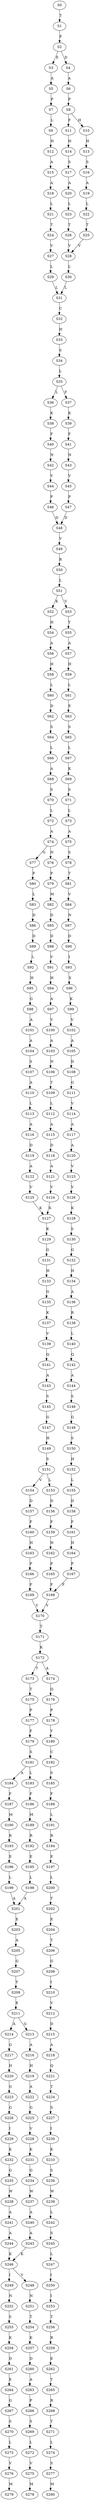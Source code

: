 strict digraph  {
	S0 -> S1 [ label = T ];
	S1 -> S2 [ label = F ];
	S2 -> S3 [ label = E ];
	S2 -> S4 [ label = D ];
	S3 -> S5 [ label = A ];
	S4 -> S6 [ label = A ];
	S5 -> S7 [ label = P ];
	S6 -> S8 [ label = P ];
	S7 -> S9 [ label = L ];
	S8 -> S10 [ label = H ];
	S8 -> S11 [ label = F ];
	S9 -> S12 [ label = H ];
	S10 -> S13 [ label = H ];
	S11 -> S14 [ label = H ];
	S12 -> S15 [ label = A ];
	S13 -> S16 [ label = S ];
	S14 -> S17 [ label = S ];
	S15 -> S18 [ label = A ];
	S16 -> S19 [ label = A ];
	S17 -> S20 [ label = A ];
	S18 -> S21 [ label = L ];
	S19 -> S22 [ label = L ];
	S20 -> S23 [ label = L ];
	S21 -> S24 [ label = T ];
	S22 -> S25 [ label = T ];
	S23 -> S26 [ label = T ];
	S24 -> S27 [ label = V ];
	S25 -> S28 [ label = V ];
	S26 -> S28 [ label = V ];
	S27 -> S29 [ label = L ];
	S28 -> S30 [ label = L ];
	S29 -> S31 [ label = L ];
	S30 -> S31 [ label = L ];
	S31 -> S32 [ label = C ];
	S32 -> S33 [ label = H ];
	S33 -> S34 [ label = S ];
	S34 -> S35 [ label = L ];
	S35 -> S36 [ label = L ];
	S35 -> S37 [ label = F ];
	S36 -> S38 [ label = K ];
	S37 -> S39 [ label = K ];
	S38 -> S40 [ label = F ];
	S39 -> S41 [ label = F ];
	S40 -> S42 [ label = N ];
	S41 -> S43 [ label = N ];
	S42 -> S44 [ label = V ];
	S43 -> S45 [ label = V ];
	S44 -> S46 [ label = P ];
	S45 -> S47 [ label = P ];
	S46 -> S48 [ label = D ];
	S47 -> S48 [ label = D ];
	S48 -> S49 [ label = V ];
	S49 -> S50 [ label = R ];
	S50 -> S51 [ label = L ];
	S51 -> S52 [ label = K ];
	S51 -> S53 [ label = V ];
	S52 -> S54 [ label = H ];
	S53 -> S55 [ label = Y ];
	S54 -> S56 [ label = A ];
	S55 -> S57 [ label = A ];
	S56 -> S58 [ label = H ];
	S57 -> S59 [ label = H ];
	S58 -> S60 [ label = L ];
	S59 -> S61 [ label = L ];
	S60 -> S62 [ label = D ];
	S61 -> S63 [ label = E ];
	S62 -> S64 [ label = S ];
	S63 -> S65 [ label = S ];
	S64 -> S66 [ label = L ];
	S65 -> S67 [ label = L ];
	S66 -> S68 [ label = A ];
	S67 -> S69 [ label = K ];
	S68 -> S70 [ label = S ];
	S69 -> S71 [ label = S ];
	S70 -> S72 [ label = L ];
	S71 -> S73 [ label = L ];
	S72 -> S74 [ label = A ];
	S73 -> S75 [ label = A ];
	S74 -> S76 [ label = N ];
	S74 -> S77 [ label = G ];
	S75 -> S78 [ label = S ];
	S76 -> S79 [ label = P ];
	S77 -> S80 [ label = P ];
	S78 -> S81 [ label = T ];
	S79 -> S82 [ label = M ];
	S80 -> S83 [ label = L ];
	S81 -> S84 [ label = V ];
	S82 -> S85 [ label = D ];
	S83 -> S86 [ label = D ];
	S84 -> S87 [ label = N ];
	S85 -> S88 [ label = D ];
	S86 -> S89 [ label = D ];
	S87 -> S90 [ label = D ];
	S88 -> S91 [ label = V ];
	S89 -> S92 [ label = L ];
	S90 -> S93 [ label = I ];
	S91 -> S94 [ label = H ];
	S92 -> S95 [ label = H ];
	S93 -> S96 [ label = S ];
	S94 -> S97 [ label = A ];
	S95 -> S98 [ label = G ];
	S96 -> S99 [ label = K ];
	S97 -> S100 [ label = V ];
	S98 -> S101 [ label = A ];
	S99 -> S102 [ label = V ];
	S100 -> S103 [ label = A ];
	S101 -> S104 [ label = A ];
	S102 -> S105 [ label = A ];
	S103 -> S106 [ label = N ];
	S104 -> S107 [ label = S ];
	S105 -> S108 [ label = D ];
	S106 -> S109 [ label = T ];
	S107 -> S110 [ label = A ];
	S108 -> S111 [ label = G ];
	S109 -> S112 [ label = L ];
	S110 -> S113 [ label = L ];
	S111 -> S114 [ label = V ];
	S112 -> S115 [ label = A ];
	S113 -> S116 [ label = A ];
	S114 -> S117 [ label = A ];
	S115 -> S118 [ label = D ];
	S116 -> S119 [ label = D ];
	S117 -> S120 [ label = A ];
	S118 -> S121 [ label = A ];
	S119 -> S122 [ label = A ];
	S120 -> S123 [ label = V ];
	S121 -> S124 [ label = V ];
	S122 -> S125 [ label = V ];
	S123 -> S126 [ label = V ];
	S124 -> S127 [ label = K ];
	S125 -> S127 [ label = K ];
	S126 -> S128 [ label = K ];
	S127 -> S129 [ label = K ];
	S128 -> S130 [ label = S ];
	S129 -> S131 [ label = G ];
	S130 -> S132 [ label = G ];
	S131 -> S133 [ label = H ];
	S132 -> S134 [ label = H ];
	S133 -> S135 [ label = G ];
	S134 -> S136 [ label = A ];
	S135 -> S137 [ label = K ];
	S136 -> S138 [ label = R ];
	S137 -> S139 [ label = V ];
	S138 -> S140 [ label = L ];
	S139 -> S141 [ label = Q ];
	S140 -> S142 [ label = Q ];
	S141 -> S143 [ label = A ];
	S142 -> S144 [ label = A ];
	S143 -> S145 [ label = S ];
	S144 -> S146 [ label = S ];
	S145 -> S147 [ label = G ];
	S146 -> S148 [ label = G ];
	S147 -> S149 [ label = H ];
	S148 -> S150 [ label = S ];
	S149 -> S151 [ label = S ];
	S150 -> S152 [ label = H ];
	S151 -> S153 [ label = L ];
	S151 -> S154 [ label = V ];
	S152 -> S155 [ label = L ];
	S153 -> S156 [ label = D ];
	S154 -> S157 [ label = D ];
	S155 -> S158 [ label = D ];
	S156 -> S159 [ label = F ];
	S157 -> S160 [ label = F ];
	S158 -> S161 [ label = F ];
	S159 -> S162 [ label = H ];
	S160 -> S163 [ label = H ];
	S161 -> S164 [ label = H ];
	S162 -> S165 [ label = P ];
	S163 -> S166 [ label = P ];
	S164 -> S167 [ label = P ];
	S165 -> S168 [ label = F ];
	S166 -> S169 [ label = F ];
	S167 -> S168 [ label = F ];
	S168 -> S170 [ label = Y ];
	S169 -> S170 [ label = Y ];
	S170 -> S171 [ label = T ];
	S171 -> S172 [ label = K ];
	S172 -> S173 [ label = T ];
	S172 -> S174 [ label = A ];
	S173 -> S175 [ label = T ];
	S174 -> S176 [ label = Q ];
	S175 -> S177 [ label = P ];
	S176 -> S178 [ label = P ];
	S177 -> S179 [ label = F ];
	S178 -> S180 [ label = Y ];
	S179 -> S181 [ label = S ];
	S180 -> S182 [ label = C ];
	S181 -> S183 [ label = L ];
	S181 -> S184 [ label = A ];
	S182 -> S185 [ label = S ];
	S183 -> S186 [ label = F ];
	S184 -> S187 [ label = F ];
	S185 -> S188 [ label = F ];
	S186 -> S189 [ label = M ];
	S187 -> S190 [ label = M ];
	S188 -> S191 [ label = L ];
	S189 -> S192 [ label = R ];
	S190 -> S193 [ label = R ];
	S191 -> S194 [ label = R ];
	S192 -> S195 [ label = E ];
	S193 -> S196 [ label = E ];
	S194 -> S197 [ label = E ];
	S195 -> S198 [ label = L ];
	S196 -> S199 [ label = L ];
	S197 -> S200 [ label = L ];
	S198 -> S201 [ label = A ];
	S199 -> S201 [ label = A ];
	S200 -> S202 [ label = T ];
	S201 -> S203 [ label = E ];
	S202 -> S204 [ label = E ];
	S203 -> S205 [ label = A ];
	S204 -> S206 [ label = T ];
	S205 -> S207 [ label = G ];
	S206 -> S208 [ label = G ];
	S207 -> S209 [ label = Y ];
	S208 -> S210 [ label = I ];
	S209 -> S211 [ label = E ];
	S210 -> S212 [ label = V ];
	S211 -> S213 [ label = G ];
	S211 -> S214 [ label = A ];
	S212 -> S215 [ label = D ];
	S213 -> S216 [ label = A ];
	S214 -> S217 [ label = G ];
	S215 -> S218 [ label = A ];
	S216 -> S219 [ label = H ];
	S217 -> S220 [ label = H ];
	S218 -> S221 [ label = Q ];
	S219 -> S222 [ label = A ];
	S220 -> S223 [ label = G ];
	S221 -> S224 [ label = T ];
	S222 -> S225 [ label = G ];
	S223 -> S226 [ label = G ];
	S224 -> S227 [ label = S ];
	S225 -> S228 [ label = V ];
	S226 -> S229 [ label = I ];
	S227 -> S230 [ label = I ];
	S228 -> S231 [ label = K ];
	S229 -> S232 [ label = K ];
	S230 -> S233 [ label = K ];
	S231 -> S234 [ label = G ];
	S232 -> S235 [ label = G ];
	S233 -> S236 [ label = S ];
	S234 -> S237 [ label = W ];
	S235 -> S238 [ label = W ];
	S236 -> S239 [ label = W ];
	S237 -> S240 [ label = A ];
	S238 -> S241 [ label = A ];
	S239 -> S242 [ label = L ];
	S240 -> S243 [ label = A ];
	S241 -> S244 [ label = A ];
	S242 -> S245 [ label = S ];
	S243 -> S246 [ label = K ];
	S244 -> S246 [ label = K ];
	S245 -> S247 [ label = L ];
	S246 -> S248 [ label = V ];
	S246 -> S249 [ label = I ];
	S247 -> S250 [ label = I ];
	S248 -> S251 [ label = N ];
	S249 -> S252 [ label = N ];
	S250 -> S253 [ label = I ];
	S251 -> S254 [ label = T ];
	S252 -> S255 [ label = S ];
	S253 -> S256 [ label = T ];
	S254 -> S257 [ label = K ];
	S255 -> S258 [ label = K ];
	S256 -> S259 [ label = R ];
	S257 -> S260 [ label = D ];
	S258 -> S261 [ label = D ];
	S259 -> S262 [ label = E ];
	S260 -> S263 [ label = A ];
	S261 -> S264 [ label = E ];
	S262 -> S265 [ label = T ];
	S263 -> S266 [ label = P ];
	S264 -> S267 [ label = G ];
	S265 -> S268 [ label = R ];
	S266 -> S269 [ label = S ];
	S267 -> S270 [ label = S ];
	S268 -> S271 [ label = T ];
	S269 -> S272 [ label = L ];
	S270 -> S273 [ label = L ];
	S271 -> S274 [ label = L ];
	S272 -> S275 [ label = V ];
	S273 -> S276 [ label = V ];
	S274 -> S277 [ label = S ];
	S275 -> S278 [ label = M ];
	S276 -> S279 [ label = M ];
	S277 -> S280 [ label = M ];
}
